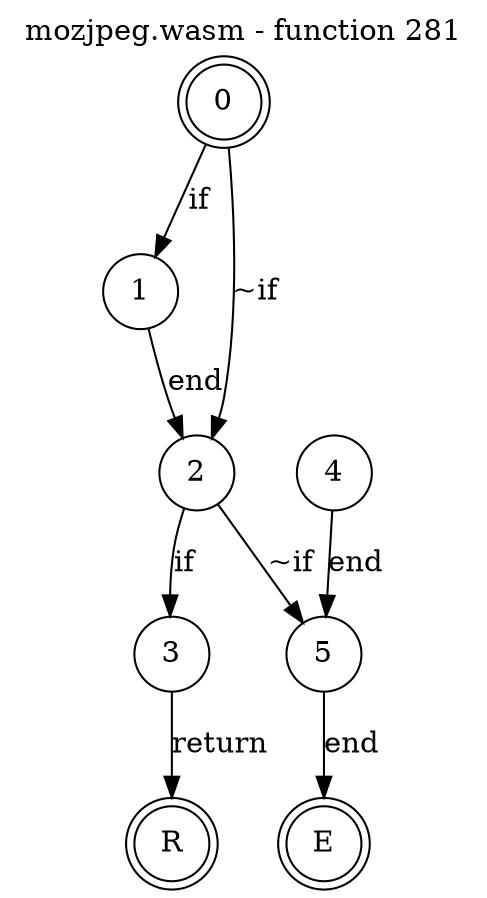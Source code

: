 digraph finite_state_machine {
    label = "mozjpeg.wasm - function 281"
    labelloc =  t
    labelfontsize = 16
    labelfontcolor = black
    labelfontname = "Helvetica"
    node [shape = doublecircle]; 0 E R ;
    node [shape = circle];
    0 -> 1[label="if"];
    0 -> 2[label="~if"];
    1 -> 2[label="end"];
    2 -> 3[label="if"];
    2 -> 5[label="~if"];
    3 -> R[label="return"];
    4 -> 5[label="end"];
    5 -> E[label="end"];
}
